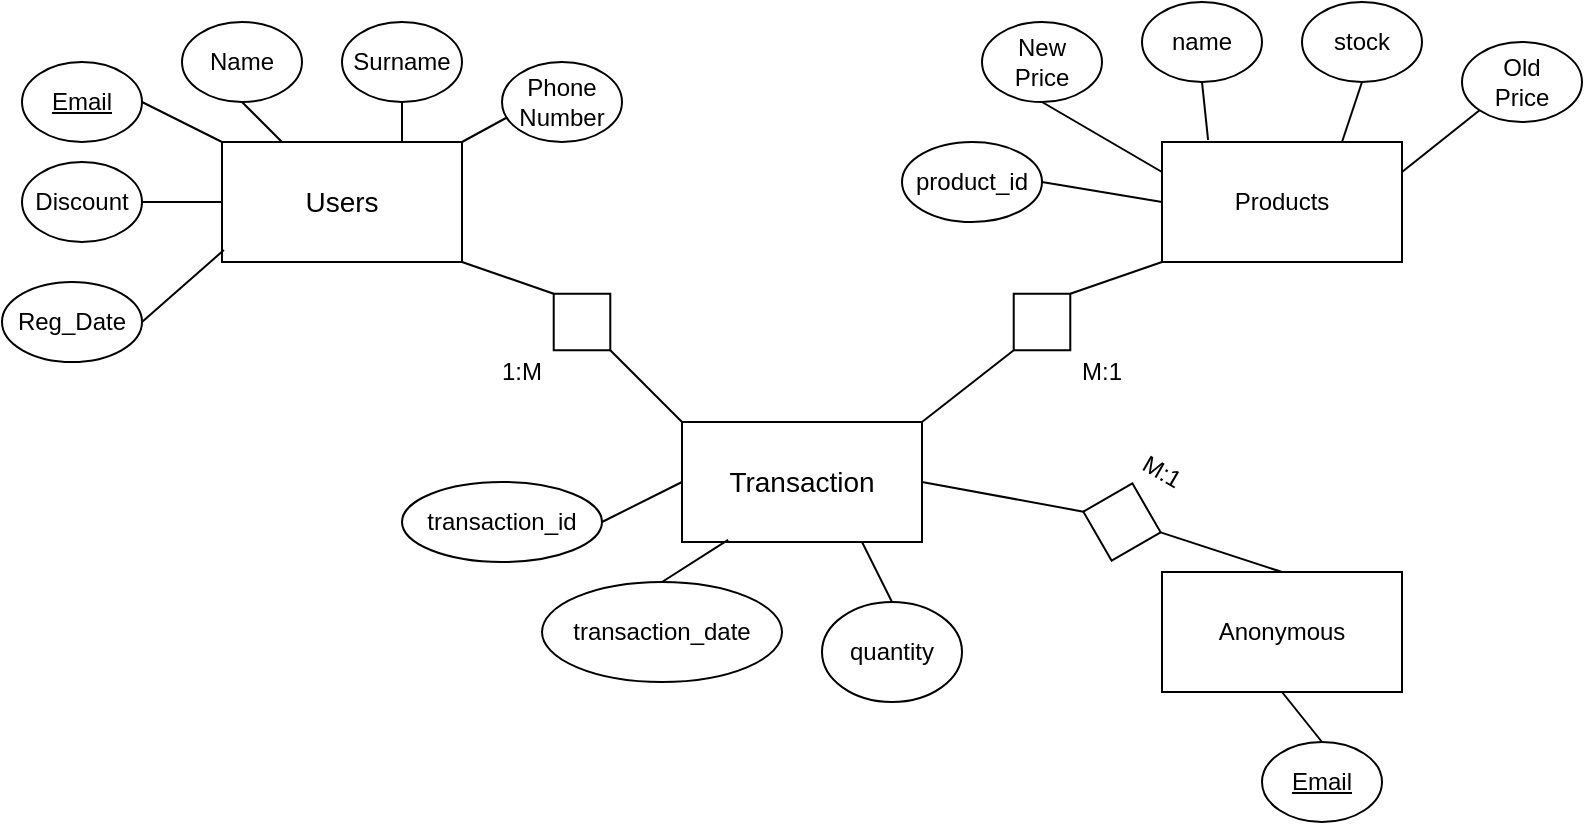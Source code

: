 <mxfile version="20.3.2" type="device"><diagram id="R2lEEEUBdFMjLlhIrx00" name="Page-1"><mxGraphModel dx="868" dy="392" grid="1" gridSize="10" guides="1" tooltips="1" connect="1" arrows="1" fold="1" page="1" pageScale="1" pageWidth="850" pageHeight="1100" math="0" shadow="0" extFonts="Permanent Marker^https://fonts.googleapis.com/css?family=Permanent+Marker"><root><mxCell id="0"/><mxCell id="1" parent="0"/><mxCell id="4uJXpL6L4Qn1qcKOR6uG-1" value="&lt;font style=&quot;font-size: 14px;&quot;&gt;Users&lt;/font&gt;" style="rounded=0;whiteSpace=wrap;html=1;" parent="1" vertex="1"><mxGeometry x="170" y="180" width="120" height="60" as="geometry"/></mxCell><mxCell id="4uJXpL6L4Qn1qcKOR6uG-2" value="&lt;div&gt;&lt;u&gt;Email&lt;/u&gt;&lt;/div&gt;" style="ellipse;whiteSpace=wrap;html=1;" parent="1" vertex="1"><mxGeometry x="70" y="140" width="60" height="40" as="geometry"/></mxCell><mxCell id="4uJXpL6L4Qn1qcKOR6uG-3" value="Name" style="ellipse;whiteSpace=wrap;html=1;" parent="1" vertex="1"><mxGeometry x="150" y="120" width="60" height="40" as="geometry"/></mxCell><mxCell id="4uJXpL6L4Qn1qcKOR6uG-4" value="Surname" style="ellipse;whiteSpace=wrap;html=1;" parent="1" vertex="1"><mxGeometry x="230" y="120" width="60" height="40" as="geometry"/></mxCell><mxCell id="4uJXpL6L4Qn1qcKOR6uG-5" value="quantity" style="ellipse;whiteSpace=wrap;html=1;" parent="1" vertex="1"><mxGeometry x="470" y="410" width="70" height="50" as="geometry"/></mxCell><mxCell id="4uJXpL6L4Qn1qcKOR6uG-6" value="Discount" style="ellipse;whiteSpace=wrap;html=1;" parent="1" vertex="1"><mxGeometry x="70" y="190" width="60" height="40" as="geometry"/></mxCell><mxCell id="4uJXpL6L4Qn1qcKOR6uG-7" value="Products" style="rounded=0;whiteSpace=wrap;html=1;" parent="1" vertex="1"><mxGeometry x="640" y="180" width="120" height="60" as="geometry"/></mxCell><mxCell id="4uJXpL6L4Qn1qcKOR6uG-9" value="name" style="ellipse;whiteSpace=wrap;html=1;" parent="1" vertex="1"><mxGeometry x="630" y="110" width="60" height="40" as="geometry"/></mxCell><mxCell id="4uJXpL6L4Qn1qcKOR6uG-10" value="stock" style="ellipse;whiteSpace=wrap;html=1;" parent="1" vertex="1"><mxGeometry x="710" y="110" width="60" height="40" as="geometry"/></mxCell><mxCell id="4uJXpL6L4Qn1qcKOR6uG-11" value="New&lt;div&gt;Price&lt;br&gt;&lt;/div&gt;" style="ellipse;whiteSpace=wrap;html=1;" parent="1" vertex="1"><mxGeometry x="550" y="120" width="60" height="40" as="geometry"/></mxCell><mxCell id="4uJXpL6L4Qn1qcKOR6uG-12" value="&lt;div&gt;Old&lt;/div&gt;&lt;div&gt;Price&lt;/div&gt;" style="ellipse;whiteSpace=wrap;html=1;" parent="1" vertex="1"><mxGeometry x="790" y="130" width="60" height="40" as="geometry"/></mxCell><mxCell id="4uJXpL6L4Qn1qcKOR6uG-13" value="&lt;h2 style=&quot;font-size: 14px;&quot; data-ved=&quot;2ahUKEwjdirGHtZz6AhWwX_EDHb0tCYAQ3B0oAXoECE4QDw&quot; data-attrid=&quot;title&quot; data-local-attribute=&quot;d3bn&quot; class=&quot;qrShPb kno-ecr-pt PZPZlf q8U8x hNKfZe&quot;&gt;&lt;font style=&quot;font-size: 14px;&quot;&gt;&lt;span&gt;&lt;span style=&quot;font-weight: normal;&quot;&gt;Transaction&lt;/span&gt;&lt;/span&gt;&lt;/font&gt;&lt;/h2&gt;" style="rounded=0;whiteSpace=wrap;html=1;" parent="1" vertex="1"><mxGeometry x="400" y="320" width="120" height="60" as="geometry"/></mxCell><mxCell id="4uJXpL6L4Qn1qcKOR6uG-14" value="" style="rhombus;whiteSpace=wrap;html=1;rotation=-45;" parent="1" vertex="1"><mxGeometry x="330" y="250" width="40" height="40" as="geometry"/></mxCell><mxCell id="4uJXpL6L4Qn1qcKOR6uG-15" value="" style="rhombus;whiteSpace=wrap;html=1;rotation=-45;" parent="1" vertex="1"><mxGeometry x="560" y="250" width="40" height="40" as="geometry"/></mxCell><mxCell id="4uJXpL6L4Qn1qcKOR6uG-17" value="transaction_date" style="ellipse;whiteSpace=wrap;html=1;" parent="1" vertex="1"><mxGeometry x="330" y="400" width="120" height="50" as="geometry"/></mxCell><mxCell id="4uJXpL6L4Qn1qcKOR6uG-18" value="" style="endArrow=none;html=1;rounded=0;exitX=0.5;exitY=0;exitDx=0;exitDy=0;entryX=1;entryY=1;entryDx=0;entryDy=0;" parent="1" source="4uJXpL6L4Qn1qcKOR6uG-14" target="4uJXpL6L4Qn1qcKOR6uG-1" edge="1"><mxGeometry width="50" height="50" relative="1" as="geometry"><mxPoint x="400" y="300" as="sourcePoint"/><mxPoint x="450" y="250" as="targetPoint"/></mxGeometry></mxCell><mxCell id="4uJXpL6L4Qn1qcKOR6uG-19" value="" style="endArrow=none;html=1;rounded=0;entryX=0.5;entryY=1;entryDx=0;entryDy=0;exitX=0;exitY=0;exitDx=0;exitDy=0;" parent="1" source="4uJXpL6L4Qn1qcKOR6uG-13" target="4uJXpL6L4Qn1qcKOR6uG-14" edge="1"><mxGeometry width="50" height="50" relative="1" as="geometry"><mxPoint x="400" y="300" as="sourcePoint"/><mxPoint x="450" y="250" as="targetPoint"/></mxGeometry></mxCell><mxCell id="4uJXpL6L4Qn1qcKOR6uG-20" value="1:M" style="text;html=1;strokeColor=none;fillColor=none;align=center;verticalAlign=middle;whiteSpace=wrap;rounded=0;" parent="1" vertex="1"><mxGeometry x="290" y="280" width="60" height="30" as="geometry"/></mxCell><mxCell id="4uJXpL6L4Qn1qcKOR6uG-21" value="" style="endArrow=none;html=1;rounded=0;entryX=0;entryY=1;entryDx=0;entryDy=0;exitX=1;exitY=0.5;exitDx=0;exitDy=0;" parent="1" source="4uJXpL6L4Qn1qcKOR6uG-15" target="4uJXpL6L4Qn1qcKOR6uG-7" edge="1"><mxGeometry width="50" height="50" relative="1" as="geometry"><mxPoint x="400" y="300" as="sourcePoint"/><mxPoint x="450" y="250" as="targetPoint"/></mxGeometry></mxCell><mxCell id="4uJXpL6L4Qn1qcKOR6uG-22" value="" style="endArrow=none;html=1;rounded=0;entryX=1;entryY=0;entryDx=0;entryDy=0;exitX=0;exitY=0.5;exitDx=0;exitDy=0;" parent="1" source="4uJXpL6L4Qn1qcKOR6uG-15" target="4uJXpL6L4Qn1qcKOR6uG-13" edge="1"><mxGeometry width="50" height="50" relative="1" as="geometry"><mxPoint x="604.142" y="265.858" as="sourcePoint"/><mxPoint x="650" y="250" as="targetPoint"/></mxGeometry></mxCell><mxCell id="4uJXpL6L4Qn1qcKOR6uG-23" value="M:1" style="text;html=1;strokeColor=none;fillColor=none;align=center;verticalAlign=middle;whiteSpace=wrap;rounded=0;" parent="1" vertex="1"><mxGeometry x="580" y="280" width="60" height="30" as="geometry"/></mxCell><mxCell id="4uJXpL6L4Qn1qcKOR6uG-24" value="Reg_Date" style="ellipse;whiteSpace=wrap;html=1;" parent="1" vertex="1"><mxGeometry x="60" y="250" width="70" height="40" as="geometry"/></mxCell><mxCell id="4uJXpL6L4Qn1qcKOR6uG-25" value="&lt;font style=&quot;font-size: 12px;&quot;&gt;Anonymous&lt;/font&gt;" style="rounded=0;whiteSpace=wrap;html=1;" parent="1" vertex="1"><mxGeometry x="640" y="395" width="120" height="60" as="geometry"/></mxCell><mxCell id="4uJXpL6L4Qn1qcKOR6uG-26" value="" style="rhombus;whiteSpace=wrap;html=1;rotation=-165;" parent="1" vertex="1"><mxGeometry x="600" y="350" width="40" height="40" as="geometry"/></mxCell><mxCell id="4uJXpL6L4Qn1qcKOR6uG-28" value="" style="endArrow=none;html=1;rounded=0;entryX=0;entryY=0.5;entryDx=0;entryDy=0;exitX=0.5;exitY=0;exitDx=0;exitDy=0;" parent="1" source="4uJXpL6L4Qn1qcKOR6uG-25" target="4uJXpL6L4Qn1qcKOR6uG-26" edge="1"><mxGeometry width="50" height="50" relative="1" as="geometry"><mxPoint x="710" y="300" as="sourcePoint"/><mxPoint x="710" y="250" as="targetPoint"/></mxGeometry></mxCell><mxCell id="4uJXpL6L4Qn1qcKOR6uG-29" value="M:1" style="text;html=1;strokeColor=none;fillColor=none;align=center;verticalAlign=middle;whiteSpace=wrap;rounded=0;rotation=30;" parent="1" vertex="1"><mxGeometry x="610" y="330" width="60" height="30" as="geometry"/></mxCell><mxCell id="4uJXpL6L4Qn1qcKOR6uG-30" value="&lt;div&gt;&lt;u&gt;Email&lt;/u&gt;&lt;/div&gt;" style="ellipse;whiteSpace=wrap;html=1;" parent="1" vertex="1"><mxGeometry x="690" y="480" width="60" height="40" as="geometry"/></mxCell><mxCell id="4uJXpL6L4Qn1qcKOR6uG-32" value="Phone&lt;div&gt;Number&lt;br&gt;&lt;/div&gt;" style="ellipse;whiteSpace=wrap;html=1;" parent="1" vertex="1"><mxGeometry x="310" y="140" width="60" height="40" as="geometry"/></mxCell><mxCell id="-47NFhVbMZnaoouIKPsV-1" value="" style="endArrow=none;html=1;rounded=0;entryX=0.033;entryY=0.7;entryDx=0;entryDy=0;entryPerimeter=0;exitX=1;exitY=0;exitDx=0;exitDy=0;" edge="1" parent="1" source="4uJXpL6L4Qn1qcKOR6uG-1" target="4uJXpL6L4Qn1qcKOR6uG-32"><mxGeometry width="50" height="50" relative="1" as="geometry"><mxPoint x="400" y="330" as="sourcePoint"/><mxPoint x="450" y="280" as="targetPoint"/></mxGeometry></mxCell><mxCell id="-47NFhVbMZnaoouIKPsV-2" value="" style="endArrow=none;html=1;rounded=0;entryX=0.5;entryY=1;entryDx=0;entryDy=0;exitX=0.75;exitY=0;exitDx=0;exitDy=0;" edge="1" parent="1" source="4uJXpL6L4Qn1qcKOR6uG-1" target="4uJXpL6L4Qn1qcKOR6uG-4"><mxGeometry width="50" height="50" relative="1" as="geometry"><mxPoint x="300" y="190" as="sourcePoint"/><mxPoint x="321.98" y="178" as="targetPoint"/></mxGeometry></mxCell><mxCell id="-47NFhVbMZnaoouIKPsV-3" value="" style="endArrow=none;html=1;rounded=0;entryX=0.5;entryY=1;entryDx=0;entryDy=0;exitX=0.25;exitY=0;exitDx=0;exitDy=0;" edge="1" parent="1" source="4uJXpL6L4Qn1qcKOR6uG-1" target="4uJXpL6L4Qn1qcKOR6uG-3"><mxGeometry width="50" height="50" relative="1" as="geometry"><mxPoint x="270" y="190" as="sourcePoint"/><mxPoint x="270" y="170" as="targetPoint"/></mxGeometry></mxCell><mxCell id="-47NFhVbMZnaoouIKPsV-4" value="" style="endArrow=none;html=1;rounded=0;entryX=1;entryY=0.5;entryDx=0;entryDy=0;exitX=0;exitY=0;exitDx=0;exitDy=0;" edge="1" parent="1" source="4uJXpL6L4Qn1qcKOR6uG-1" target="4uJXpL6L4Qn1qcKOR6uG-2"><mxGeometry width="50" height="50" relative="1" as="geometry"><mxPoint x="210" y="190" as="sourcePoint"/><mxPoint x="190" y="170" as="targetPoint"/></mxGeometry></mxCell><mxCell id="-47NFhVbMZnaoouIKPsV-5" value="" style="endArrow=none;html=1;rounded=0;entryX=1;entryY=0.5;entryDx=0;entryDy=0;exitX=0;exitY=0.5;exitDx=0;exitDy=0;" edge="1" parent="1" source="4uJXpL6L4Qn1qcKOR6uG-1" target="4uJXpL6L4Qn1qcKOR6uG-6"><mxGeometry width="50" height="50" relative="1" as="geometry"><mxPoint x="180" y="190" as="sourcePoint"/><mxPoint x="140" y="170" as="targetPoint"/></mxGeometry></mxCell><mxCell id="-47NFhVbMZnaoouIKPsV-6" value="" style="endArrow=none;html=1;rounded=0;entryX=1;entryY=0.5;entryDx=0;entryDy=0;exitX=0.008;exitY=0.9;exitDx=0;exitDy=0;exitPerimeter=0;" edge="1" parent="1" source="4uJXpL6L4Qn1qcKOR6uG-1" target="4uJXpL6L4Qn1qcKOR6uG-24"><mxGeometry width="50" height="50" relative="1" as="geometry"><mxPoint x="170" y="220" as="sourcePoint"/><mxPoint x="140" y="220" as="targetPoint"/></mxGeometry></mxCell><mxCell id="-47NFhVbMZnaoouIKPsV-7" value="" style="endArrow=none;html=1;rounded=0;entryX=0.5;entryY=1;entryDx=0;entryDy=0;exitX=0;exitY=0.25;exitDx=0;exitDy=0;" edge="1" parent="1" source="4uJXpL6L4Qn1qcKOR6uG-7" target="4uJXpL6L4Qn1qcKOR6uG-11"><mxGeometry width="50" height="50" relative="1" as="geometry"><mxPoint x="604.142" y="265.858" as="sourcePoint"/><mxPoint x="650" y="250" as="targetPoint"/></mxGeometry></mxCell><mxCell id="-47NFhVbMZnaoouIKPsV-8" value="" style="endArrow=none;html=1;rounded=0;entryX=0.5;entryY=1;entryDx=0;entryDy=0;exitX=0.192;exitY=-0.017;exitDx=0;exitDy=0;exitPerimeter=0;" edge="1" parent="1" source="4uJXpL6L4Qn1qcKOR6uG-7" target="4uJXpL6L4Qn1qcKOR6uG-9"><mxGeometry width="50" height="50" relative="1" as="geometry"><mxPoint x="650" y="205" as="sourcePoint"/><mxPoint x="590" y="170" as="targetPoint"/></mxGeometry></mxCell><mxCell id="-47NFhVbMZnaoouIKPsV-9" value="" style="endArrow=none;html=1;rounded=0;entryX=0.5;entryY=1;entryDx=0;entryDy=0;exitX=0.75;exitY=0;exitDx=0;exitDy=0;" edge="1" parent="1" source="4uJXpL6L4Qn1qcKOR6uG-7" target="4uJXpL6L4Qn1qcKOR6uG-10"><mxGeometry width="50" height="50" relative="1" as="geometry"><mxPoint x="673.04" y="188.98" as="sourcePoint"/><mxPoint x="670" y="160" as="targetPoint"/></mxGeometry></mxCell><mxCell id="-47NFhVbMZnaoouIKPsV-10" value="" style="endArrow=none;html=1;rounded=0;entryX=0;entryY=1;entryDx=0;entryDy=0;exitX=1;exitY=0.25;exitDx=0;exitDy=0;" edge="1" parent="1" source="4uJXpL6L4Qn1qcKOR6uG-7" target="4uJXpL6L4Qn1qcKOR6uG-12"><mxGeometry width="50" height="50" relative="1" as="geometry"><mxPoint x="740" y="190" as="sourcePoint"/><mxPoint x="750" y="160" as="targetPoint"/></mxGeometry></mxCell><mxCell id="-47NFhVbMZnaoouIKPsV-11" value="" style="endArrow=none;html=1;rounded=0;entryX=0.5;entryY=0;entryDx=0;entryDy=0;exitX=0.5;exitY=1;exitDx=0;exitDy=0;" edge="1" parent="1" source="4uJXpL6L4Qn1qcKOR6uG-25" target="4uJXpL6L4Qn1qcKOR6uG-30"><mxGeometry width="50" height="50" relative="1" as="geometry"><mxPoint x="750" y="200" as="sourcePoint"/><mxPoint x="760" y="170" as="targetPoint"/></mxGeometry></mxCell><mxCell id="-47NFhVbMZnaoouIKPsV-13" value="" style="endArrow=none;html=1;rounded=0;entryX=0.192;entryY=0.983;entryDx=0;entryDy=0;exitX=0.5;exitY=0;exitDx=0;exitDy=0;entryPerimeter=0;" edge="1" parent="1" source="4uJXpL6L4Qn1qcKOR6uG-17" target="4uJXpL6L4Qn1qcKOR6uG-13"><mxGeometry width="50" height="50" relative="1" as="geometry"><mxPoint x="410" y="330" as="sourcePoint"/><mxPoint x="374.142" y="294.142" as="targetPoint"/></mxGeometry></mxCell><mxCell id="-47NFhVbMZnaoouIKPsV-14" value="" style="endArrow=none;html=1;rounded=0;entryX=0.75;entryY=1;entryDx=0;entryDy=0;exitX=0.5;exitY=0;exitDx=0;exitDy=0;" edge="1" parent="1" source="4uJXpL6L4Qn1qcKOR6uG-5" target="4uJXpL6L4Qn1qcKOR6uG-13"><mxGeometry width="50" height="50" relative="1" as="geometry"><mxPoint x="420" y="410" as="sourcePoint"/><mxPoint x="433.04" y="388.98" as="targetPoint"/></mxGeometry></mxCell><mxCell id="-47NFhVbMZnaoouIKPsV-15" value="product_id" style="ellipse;whiteSpace=wrap;html=1;" vertex="1" parent="1"><mxGeometry x="510" y="180" width="70" height="40" as="geometry"/></mxCell><mxCell id="-47NFhVbMZnaoouIKPsV-16" value="transaction_id" style="ellipse;whiteSpace=wrap;html=1;" vertex="1" parent="1"><mxGeometry x="260" y="350" width="100" height="40" as="geometry"/></mxCell><mxCell id="-47NFhVbMZnaoouIKPsV-17" value="" style="endArrow=none;html=1;rounded=0;entryX=0;entryY=0.5;entryDx=0;entryDy=0;exitX=1;exitY=0.5;exitDx=0;exitDy=0;" edge="1" parent="1" source="-47NFhVbMZnaoouIKPsV-15" target="4uJXpL6L4Qn1qcKOR6uG-7"><mxGeometry width="50" height="50" relative="1" as="geometry"><mxPoint x="575.858" y="294.142" as="sourcePoint"/><mxPoint x="530" y="330" as="targetPoint"/></mxGeometry></mxCell><mxCell id="-47NFhVbMZnaoouIKPsV-18" value="" style="endArrow=none;html=1;rounded=0;exitX=1;exitY=0.5;exitDx=0;exitDy=0;entryX=0;entryY=0.5;entryDx=0;entryDy=0;" edge="1" parent="1" source="-47NFhVbMZnaoouIKPsV-16" target="4uJXpL6L4Qn1qcKOR6uG-13"><mxGeometry width="50" height="50" relative="1" as="geometry"><mxPoint x="590" y="210" as="sourcePoint"/><mxPoint x="370" y="340" as="targetPoint"/></mxGeometry></mxCell><mxCell id="-47NFhVbMZnaoouIKPsV-19" value="" style="endArrow=none;html=1;rounded=0;entryX=1;entryY=0.5;entryDx=0;entryDy=0;exitX=1;exitY=0.5;exitDx=0;exitDy=0;" edge="1" parent="1" source="4uJXpL6L4Qn1qcKOR6uG-26" target="4uJXpL6L4Qn1qcKOR6uG-13"><mxGeometry width="50" height="50" relative="1" as="geometry"><mxPoint x="575.858" y="294.142" as="sourcePoint"/><mxPoint x="530" y="330" as="targetPoint"/></mxGeometry></mxCell></root></mxGraphModel></diagram></mxfile>